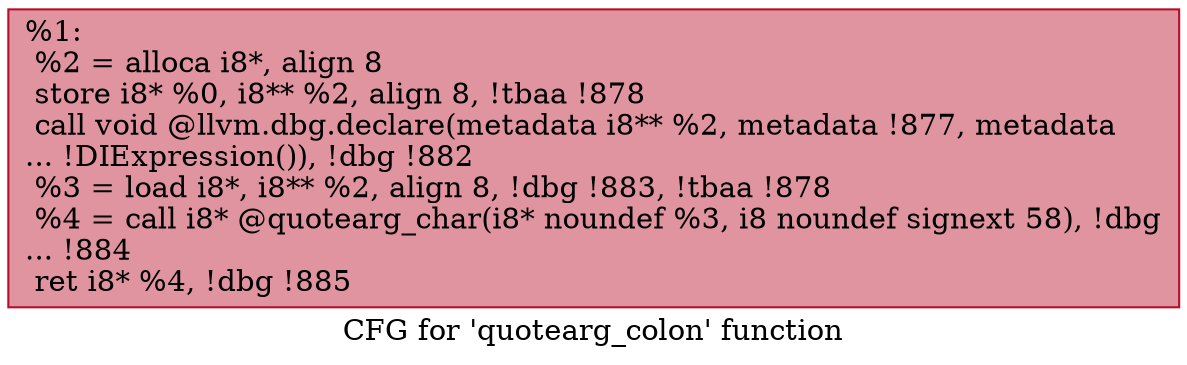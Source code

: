 digraph "CFG for 'quotearg_colon' function" {
	label="CFG for 'quotearg_colon' function";

	Node0x1461440 [shape=record,color="#b70d28ff", style=filled, fillcolor="#b70d2870",label="{%1:\l  %2 = alloca i8*, align 8\l  store i8* %0, i8** %2, align 8, !tbaa !878\l  call void @llvm.dbg.declare(metadata i8** %2, metadata !877, metadata\l... !DIExpression()), !dbg !882\l  %3 = load i8*, i8** %2, align 8, !dbg !883, !tbaa !878\l  %4 = call i8* @quotearg_char(i8* noundef %3, i8 noundef signext 58), !dbg\l... !884\l  ret i8* %4, !dbg !885\l}"];
}
